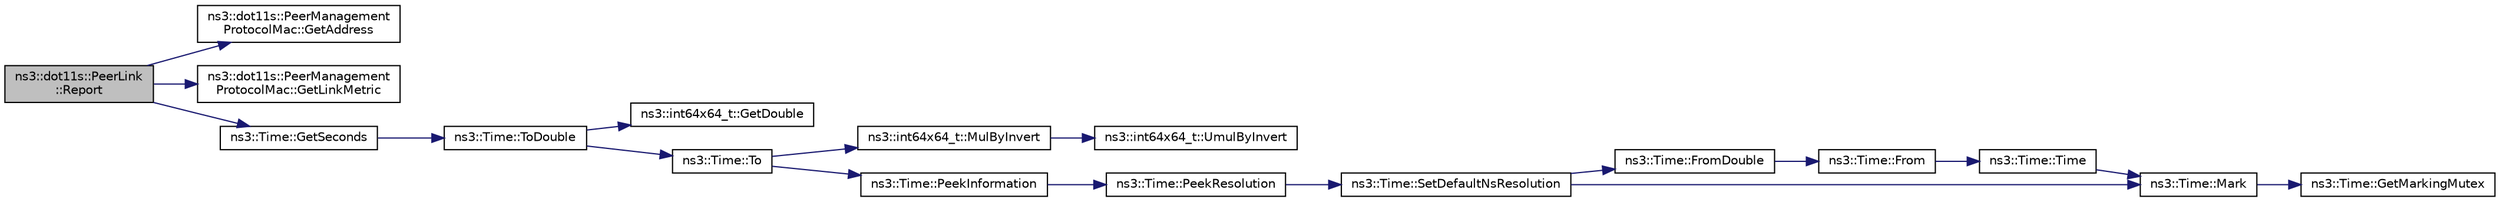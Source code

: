 digraph "ns3::dot11s::PeerLink::Report"
{
 // LATEX_PDF_SIZE
  edge [fontname="Helvetica",fontsize="10",labelfontname="Helvetica",labelfontsize="10"];
  node [fontname="Helvetica",fontsize="10",shape=record];
  rankdir="LR";
  Node1 [label="ns3::dot11s::PeerLink\l::Report",height=0.2,width=0.4,color="black", fillcolor="grey75", style="filled", fontcolor="black",tooltip="Statistics."];
  Node1 -> Node2 [color="midnightblue",fontsize="10",style="solid",fontname="Helvetica"];
  Node2 [label="ns3::dot11s::PeerManagement\lProtocolMac::GetAddress",height=0.2,width=0.4,color="black", fillcolor="white", style="filled",URL="$classns3_1_1dot11s_1_1_peer_management_protocol_mac.html#a69d51e655c92a02fd0624bb03afced57",tooltip="debug only, used to print established links"];
  Node1 -> Node3 [color="midnightblue",fontsize="10",style="solid",fontname="Helvetica"];
  Node3 [label="ns3::dot11s::PeerManagement\lProtocolMac::GetLinkMetric",height=0.2,width=0.4,color="black", fillcolor="white", style="filled",URL="$classns3_1_1dot11s_1_1_peer_management_protocol_mac.html#ae20fbb02a44f125a7eb3f8322b120f33",tooltip="allow PeerManagementProtocol class access friend access"];
  Node1 -> Node4 [color="midnightblue",fontsize="10",style="solid",fontname="Helvetica"];
  Node4 [label="ns3::Time::GetSeconds",height=0.2,width=0.4,color="black", fillcolor="white", style="filled",URL="$classns3_1_1_time.html#a27cb7c22324e0447740929b024dbeb66",tooltip="Get an approximation of the time stored in this instance in the indicated unit."];
  Node4 -> Node5 [color="midnightblue",fontsize="10",style="solid",fontname="Helvetica"];
  Node5 [label="ns3::Time::ToDouble",height=0.2,width=0.4,color="black", fillcolor="white", style="filled",URL="$classns3_1_1_time.html#a1f1f3acb86e4ed17643ef4a9ed1564fe",tooltip="Get the Time value expressed in a particular unit."];
  Node5 -> Node6 [color="midnightblue",fontsize="10",style="solid",fontname="Helvetica"];
  Node6 [label="ns3::int64x64_t::GetDouble",height=0.2,width=0.4,color="black", fillcolor="white", style="filled",URL="$classns3_1_1int64x64__t.html#ad4fd5a21e426f206aca10112cf5f4948",tooltip="Get this value as a double."];
  Node5 -> Node7 [color="midnightblue",fontsize="10",style="solid",fontname="Helvetica"];
  Node7 [label="ns3::Time::To",height=0.2,width=0.4,color="black", fillcolor="white", style="filled",URL="$classns3_1_1_time.html#a0d851a1d99e3bc29625cc91cbf15e039",tooltip="Get the Time value expressed in a particular unit."];
  Node7 -> Node8 [color="midnightblue",fontsize="10",style="solid",fontname="Helvetica"];
  Node8 [label="ns3::int64x64_t::MulByInvert",height=0.2,width=0.4,color="black", fillcolor="white", style="filled",URL="$classns3_1_1int64x64__t.html#a57c020ccad8624bebf8f1ab8f6bb1e6e",tooltip="Multiply this value by a Q0.128 value, presumably representing an inverse, completing a division oper..."];
  Node8 -> Node9 [color="midnightblue",fontsize="10",style="solid",fontname="Helvetica"];
  Node9 [label="ns3::int64x64_t::UmulByInvert",height=0.2,width=0.4,color="black", fillcolor="white", style="filled",URL="$classns3_1_1int64x64__t.html#a6dfa79f7e54b1abb53c80724a73276af",tooltip="Unsigned multiplication of Q64.64 and Q0.128 values."];
  Node7 -> Node10 [color="midnightblue",fontsize="10",style="solid",fontname="Helvetica"];
  Node10 [label="ns3::Time::PeekInformation",height=0.2,width=0.4,color="black", fillcolor="white", style="filled",URL="$classns3_1_1_time.html#a0b023c55c20582aa7c1781aacf128034",tooltip="Get the Information record for timeUnit for the current Resolution."];
  Node10 -> Node11 [color="midnightblue",fontsize="10",style="solid",fontname="Helvetica"];
  Node11 [label="ns3::Time::PeekResolution",height=0.2,width=0.4,color="black", fillcolor="white", style="filled",URL="$classns3_1_1_time.html#a963e53522278fcbdf1ab9f7adbd0f5d6",tooltip="Get the current Resolution."];
  Node11 -> Node12 [color="midnightblue",fontsize="10",style="solid",fontname="Helvetica"];
  Node12 [label="ns3::Time::SetDefaultNsResolution",height=0.2,width=0.4,color="black", fillcolor="white", style="filled",URL="$classns3_1_1_time.html#a6a872e62f71dfa817fef2c549473d980",tooltip="Set the default resolution."];
  Node12 -> Node13 [color="midnightblue",fontsize="10",style="solid",fontname="Helvetica"];
  Node13 [label="ns3::Time::FromDouble",height=0.2,width=0.4,color="black", fillcolor="white", style="filled",URL="$classns3_1_1_time.html#a60e845f4a74e62495b86356afe604cb4",tooltip="Create a Time equal to value in unit unit."];
  Node13 -> Node14 [color="midnightblue",fontsize="10",style="solid",fontname="Helvetica"];
  Node14 [label="ns3::Time::From",height=0.2,width=0.4,color="black", fillcolor="white", style="filled",URL="$classns3_1_1_time.html#a34e4acc13d0e08cc8cb9cd3b838b9baf",tooltip="Create a Time in the current unit."];
  Node14 -> Node15 [color="midnightblue",fontsize="10",style="solid",fontname="Helvetica"];
  Node15 [label="ns3::Time::Time",height=0.2,width=0.4,color="black", fillcolor="white", style="filled",URL="$classns3_1_1_time.html#a8a39dc1b8cbbd7fe6d940e492d1b925e",tooltip="Default constructor, with value 0."];
  Node15 -> Node16 [color="midnightblue",fontsize="10",style="solid",fontname="Helvetica"];
  Node16 [label="ns3::Time::Mark",height=0.2,width=0.4,color="black", fillcolor="white", style="filled",URL="$classns3_1_1_time.html#aa7eef2a1119c1c4855d99f1e83d44c54",tooltip="Record a Time instance with the MarkedTimes."];
  Node16 -> Node17 [color="midnightblue",fontsize="10",style="solid",fontname="Helvetica"];
  Node17 [label="ns3::Time::GetMarkingMutex",height=0.2,width=0.4,color="black", fillcolor="white", style="filled",URL="$classns3_1_1_time.html#addd8e672203391b3ae98ee475ce05272",tooltip=" "];
  Node12 -> Node16 [color="midnightblue",fontsize="10",style="solid",fontname="Helvetica"];
}
